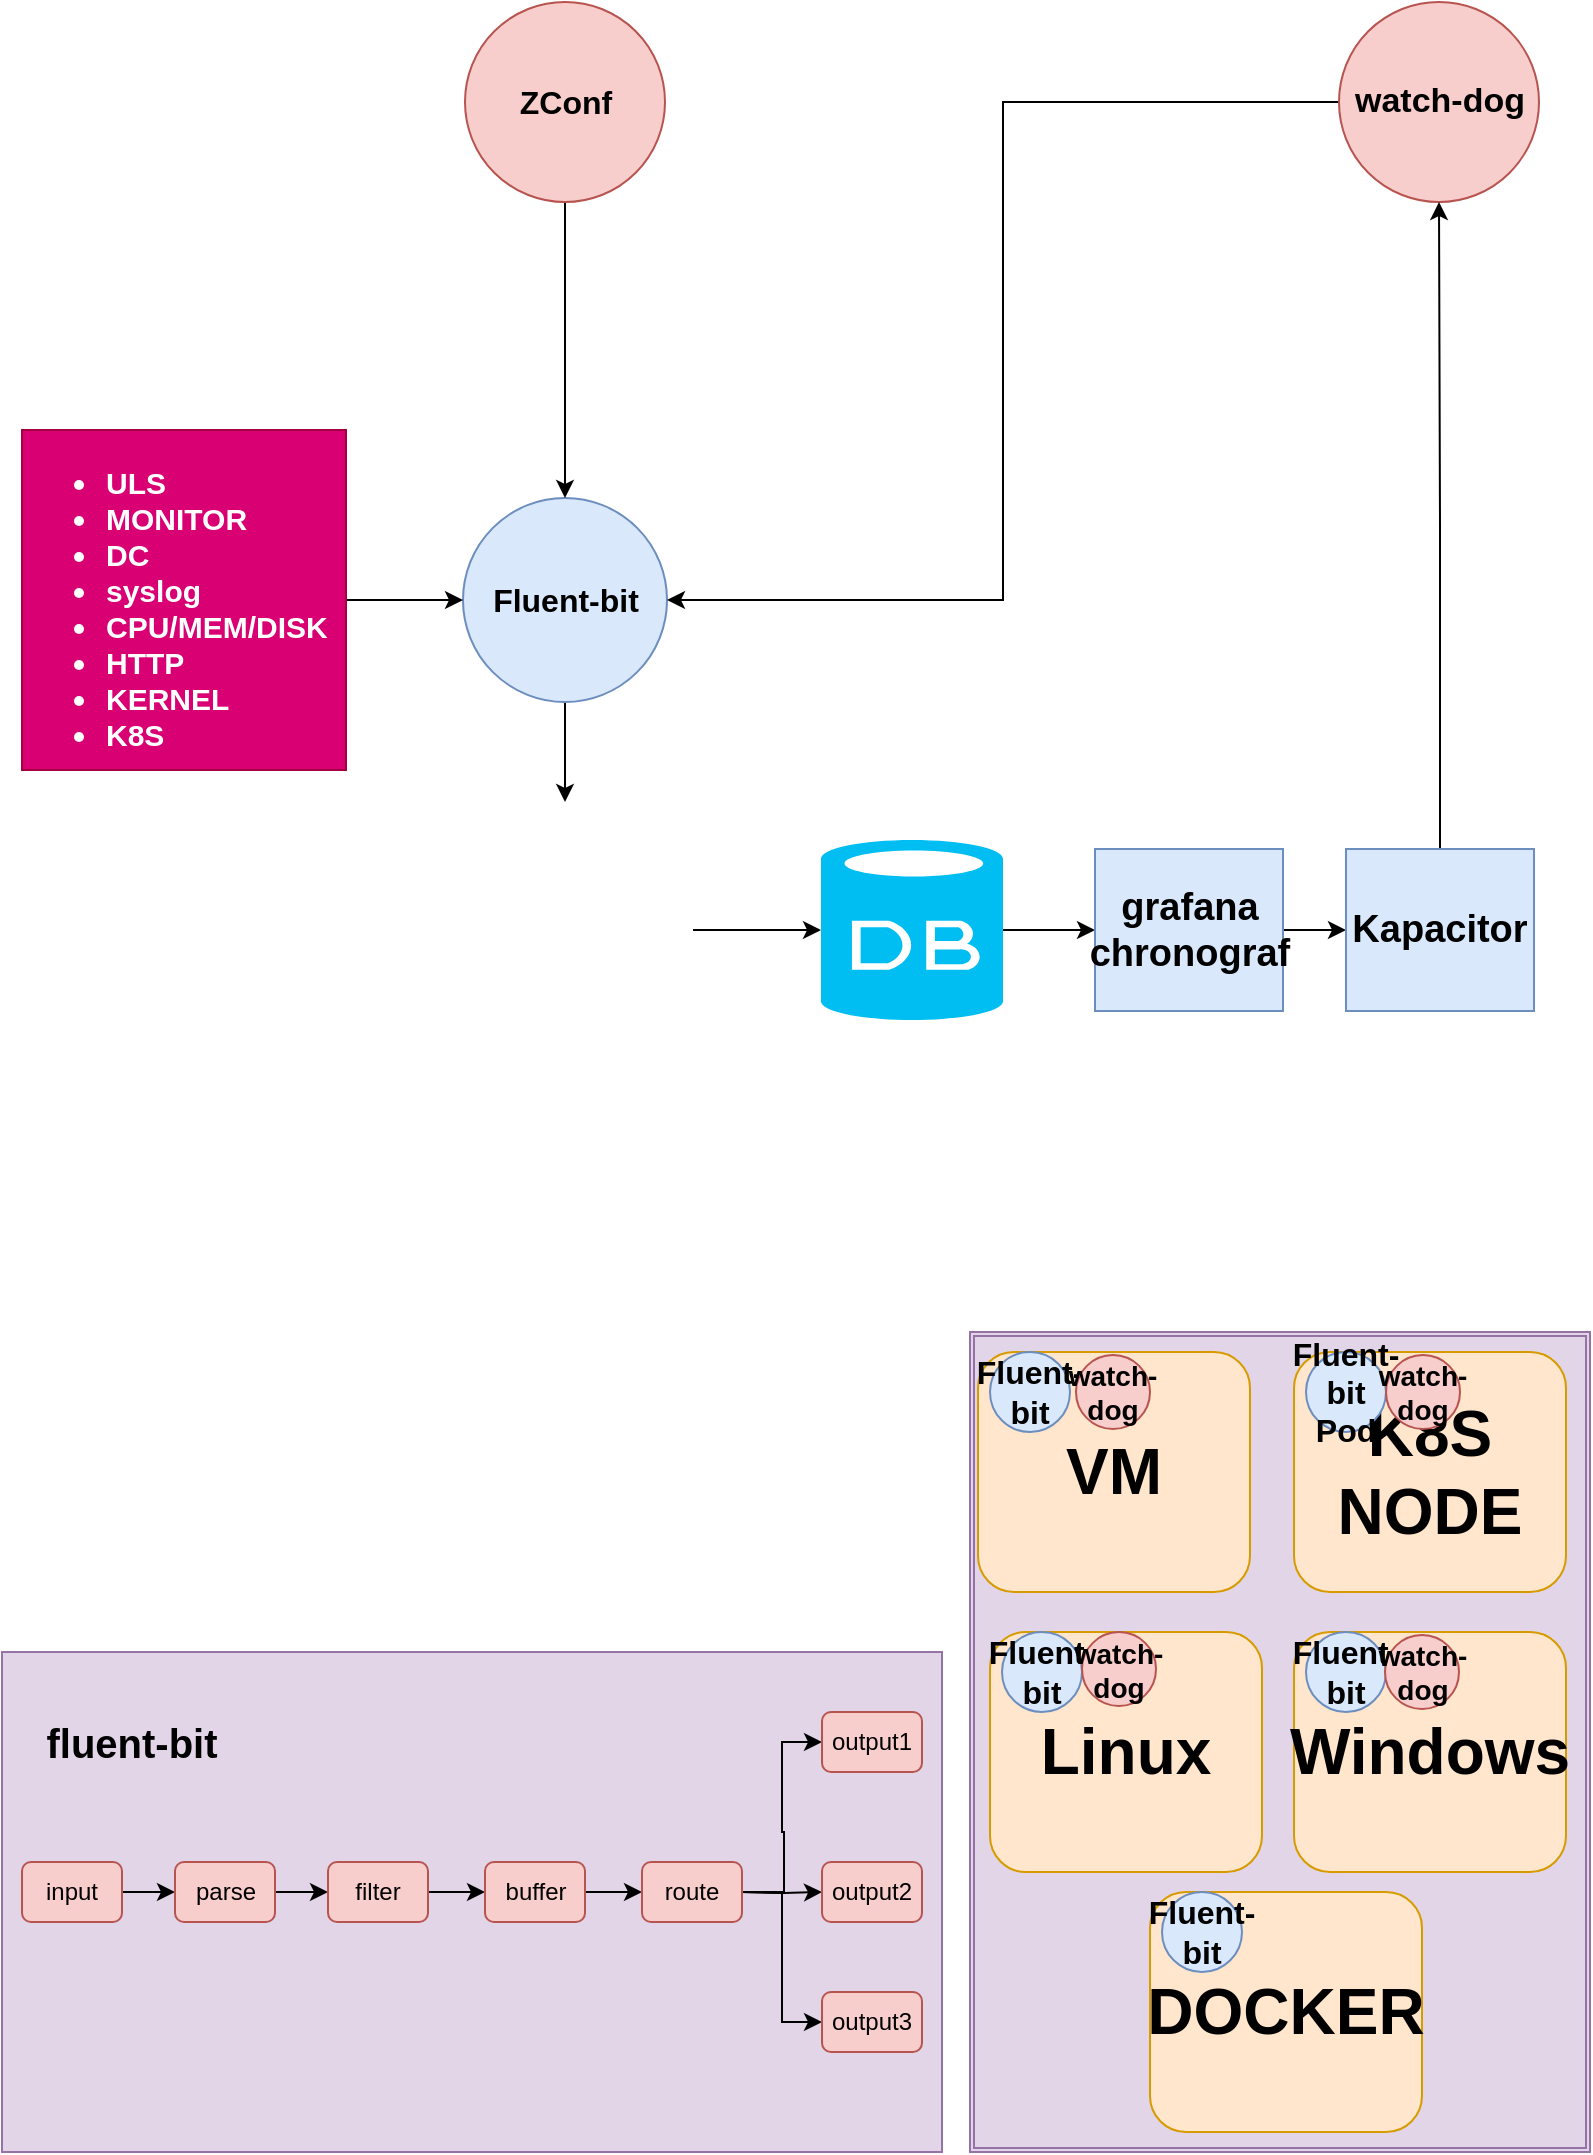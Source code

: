 <mxfile version="10.5.3" type="github"><diagram id="j2jiTDXL6wPrdQski3YU" name="Page-1"><mxGraphModel dx="1394" dy="764" grid="1" gridSize="10" guides="1" tooltips="1" connect="1" arrows="1" fold="1" page="1" pageScale="1" pageWidth="827" pageHeight="1169" math="0" shadow="0"><root><mxCell id="0"/><mxCell id="1" parent="0"/><mxCell id="vN4Pkr4Ei71GHaNhPRWM-37" value="" style="shape=ext;double=1;rounded=0;whiteSpace=wrap;html=1;fillColor=#e1d5e7;strokeColor=#9673a6;" vertex="1" parent="1"><mxGeometry x="500" y="715" width="310" height="410" as="geometry"/></mxCell><mxCell id="vN4Pkr4Ei71GHaNhPRWM-27" value="&lt;b&gt;&lt;font style=&quot;font-size: 32px&quot;&gt;VM&lt;/font&gt;&lt;/b&gt;" style="rounded=1;whiteSpace=wrap;html=1;fillColor=#ffe6cc;strokeColor=#d79b00;" vertex="1" parent="1"><mxGeometry x="504" y="725" width="136" height="120" as="geometry"/></mxCell><mxCell id="vN4Pkr4Ei71GHaNhPRWM-24" value="" style="rounded=0;whiteSpace=wrap;html=1;fillColor=#e1d5e7;strokeColor=#9673a6;" vertex="1" parent="1"><mxGeometry x="16" y="875" width="470" height="250" as="geometry"/></mxCell><mxCell id="vN4Pkr4Ei71GHaNhPRWM-19" style="edgeStyle=orthogonalEdgeStyle;rounded=0;orthogonalLoop=1;jettySize=auto;html=1;exitX=1;exitY=0.5;exitDx=0;exitDy=0;entryX=0;entryY=0.5;entryDx=0;entryDy=0;" edge="1" parent="1" source="vN4Pkr4Ei71GHaNhPRWM-1" target="vN4Pkr4Ei71GHaNhPRWM-2"><mxGeometry relative="1" as="geometry"/></mxCell><mxCell id="vN4Pkr4Ei71GHaNhPRWM-1" value="input" style="rounded=1;whiteSpace=wrap;html=1;fillColor=#f8cecc;strokeColor=#b85450;" vertex="1" parent="1"><mxGeometry x="26" y="980" width="50" height="30" as="geometry"/></mxCell><mxCell id="vN4Pkr4Ei71GHaNhPRWM-20" style="edgeStyle=orthogonalEdgeStyle;rounded=0;orthogonalLoop=1;jettySize=auto;html=1;exitX=1;exitY=0.5;exitDx=0;exitDy=0;entryX=0;entryY=0.5;entryDx=0;entryDy=0;" edge="1" parent="1" source="vN4Pkr4Ei71GHaNhPRWM-2" target="vN4Pkr4Ei71GHaNhPRWM-3"><mxGeometry relative="1" as="geometry"/></mxCell><mxCell id="vN4Pkr4Ei71GHaNhPRWM-2" value="parse" style="rounded=1;whiteSpace=wrap;html=1;fillColor=#f8cecc;strokeColor=#b85450;" vertex="1" parent="1"><mxGeometry x="102.5" y="980" width="50" height="30" as="geometry"/></mxCell><mxCell id="vN4Pkr4Ei71GHaNhPRWM-22" style="edgeStyle=orthogonalEdgeStyle;rounded=0;orthogonalLoop=1;jettySize=auto;html=1;exitX=1;exitY=0.5;exitDx=0;exitDy=0;entryX=0;entryY=0.5;entryDx=0;entryDy=0;" edge="1" parent="1" source="vN4Pkr4Ei71GHaNhPRWM-3" target="vN4Pkr4Ei71GHaNhPRWM-4"><mxGeometry relative="1" as="geometry"/></mxCell><mxCell id="vN4Pkr4Ei71GHaNhPRWM-3" value="filter" style="rounded=1;whiteSpace=wrap;html=1;fillColor=#f8cecc;strokeColor=#b85450;" vertex="1" parent="1"><mxGeometry x="179" y="980" width="50" height="30" as="geometry"/></mxCell><mxCell id="vN4Pkr4Ei71GHaNhPRWM-23" style="edgeStyle=orthogonalEdgeStyle;rounded=0;orthogonalLoop=1;jettySize=auto;html=1;exitX=1;exitY=0.5;exitDx=0;exitDy=0;entryX=0;entryY=0.5;entryDx=0;entryDy=0;" edge="1" parent="1" source="vN4Pkr4Ei71GHaNhPRWM-4" target="vN4Pkr4Ei71GHaNhPRWM-5"><mxGeometry relative="1" as="geometry"/></mxCell><mxCell id="vN4Pkr4Ei71GHaNhPRWM-4" value="buffer" style="rounded=1;whiteSpace=wrap;html=1;fillColor=#f8cecc;strokeColor=#b85450;" vertex="1" parent="1"><mxGeometry x="257.5" y="980" width="50" height="30" as="geometry"/></mxCell><mxCell id="vN4Pkr4Ei71GHaNhPRWM-10" value="" style="edgeStyle=orthogonalEdgeStyle;rounded=0;orthogonalLoop=1;jettySize=auto;html=1;" edge="1" parent="1" target="vN4Pkr4Ei71GHaNhPRWM-7"><mxGeometry relative="1" as="geometry"><mxPoint x="386" y="995" as="sourcePoint"/></mxGeometry></mxCell><mxCell id="vN4Pkr4Ei71GHaNhPRWM-11" style="edgeStyle=orthogonalEdgeStyle;rounded=0;orthogonalLoop=1;jettySize=auto;html=1;exitX=1;exitY=0.5;exitDx=0;exitDy=0;entryX=0;entryY=0.5;entryDx=0;entryDy=0;" edge="1" parent="1" target="vN4Pkr4Ei71GHaNhPRWM-8"><mxGeometry relative="1" as="geometry"><mxPoint x="386" y="995" as="sourcePoint"/></mxGeometry></mxCell><mxCell id="vN4Pkr4Ei71GHaNhPRWM-12" style="edgeStyle=orthogonalEdgeStyle;rounded=0;orthogonalLoop=1;jettySize=auto;html=1;exitX=1;exitY=0.5;exitDx=0;exitDy=0;entryX=0;entryY=0.5;entryDx=0;entryDy=0;exitPerimeter=0;" edge="1" parent="1" source="vN4Pkr4Ei71GHaNhPRWM-5" target="vN4Pkr4Ei71GHaNhPRWM-6"><mxGeometry relative="1" as="geometry"><mxPoint x="386" y="995" as="sourcePoint"/></mxGeometry></mxCell><mxCell id="vN4Pkr4Ei71GHaNhPRWM-5" value="route" style="rounded=1;whiteSpace=wrap;html=1;fillColor=#f8cecc;strokeColor=#b85450;" vertex="1" parent="1"><mxGeometry x="336" y="980" width="50" height="30" as="geometry"/></mxCell><mxCell id="vN4Pkr4Ei71GHaNhPRWM-6" value="output3" style="rounded=1;whiteSpace=wrap;html=1;fillColor=#f8cecc;strokeColor=#b85450;" vertex="1" parent="1"><mxGeometry x="426" y="1045" width="50" height="30" as="geometry"/></mxCell><mxCell id="vN4Pkr4Ei71GHaNhPRWM-7" value="output2" style="rounded=1;whiteSpace=wrap;html=1;fillColor=#f8cecc;strokeColor=#b85450;" vertex="1" parent="1"><mxGeometry x="426" y="980" width="50" height="30" as="geometry"/></mxCell><mxCell id="vN4Pkr4Ei71GHaNhPRWM-8" value="output1" style="rounded=1;whiteSpace=wrap;html=1;fillColor=#f8cecc;strokeColor=#b85450;" vertex="1" parent="1"><mxGeometry x="426" y="905" width="50" height="30" as="geometry"/></mxCell><mxCell id="vN4Pkr4Ei71GHaNhPRWM-25" value="&lt;b&gt;&lt;font style=&quot;font-size: 20px&quot;&gt;fluent-bit&lt;/font&gt;&lt;/b&gt;" style="text;html=1;strokeColor=none;fillColor=none;align=center;verticalAlign=middle;whiteSpace=wrap;rounded=0;" vertex="1" parent="1"><mxGeometry x="36" y="895" width="90" height="50" as="geometry"/></mxCell><mxCell id="vN4Pkr4Ei71GHaNhPRWM-26" value="&lt;b style=&quot;font-size: 16px&quot;&gt;Fluent-bit&lt;/b&gt;&lt;br&gt;" style="ellipse;whiteSpace=wrap;html=1;aspect=fixed;fillColor=#dae8fc;strokeColor=#6c8ebf;" vertex="1" parent="1"><mxGeometry x="510" y="725" width="40" height="40" as="geometry"/></mxCell><mxCell id="vN4Pkr4Ei71GHaNhPRWM-29" value="&lt;b&gt;&lt;font style=&quot;font-size: 32px&quot;&gt;K8S&lt;br&gt;NODE&lt;/font&gt;&lt;/b&gt;" style="rounded=1;whiteSpace=wrap;html=1;fillColor=#ffe6cc;strokeColor=#d79b00;" vertex="1" parent="1"><mxGeometry x="662" y="725" width="136" height="120" as="geometry"/></mxCell><mxCell id="vN4Pkr4Ei71GHaNhPRWM-30" value="&lt;font style=&quot;font-size: 16px&quot;&gt;&lt;b&gt;Fluent-&lt;font style=&quot;font-size: 16px&quot;&gt;bit&lt;br&gt;&lt;/font&gt;&lt;/b&gt;&lt;b&gt;&lt;font style=&quot;font-size: 16px&quot;&gt;Pod&lt;/font&gt;&lt;/b&gt;&lt;/font&gt;&lt;br&gt;" style="ellipse;whiteSpace=wrap;html=1;aspect=fixed;fillColor=#dae8fc;strokeColor=#6c8ebf;" vertex="1" parent="1"><mxGeometry x="668" y="725" width="40" height="40" as="geometry"/></mxCell><mxCell id="vN4Pkr4Ei71GHaNhPRWM-31" value="&lt;span style=&quot;font-size: 32px&quot;&gt;&lt;b&gt;DOCKER&lt;/b&gt;&lt;/span&gt;&lt;br&gt;" style="rounded=1;whiteSpace=wrap;html=1;fillColor=#ffe6cc;strokeColor=#d79b00;" vertex="1" parent="1"><mxGeometry x="590" y="995" width="136" height="120" as="geometry"/></mxCell><mxCell id="vN4Pkr4Ei71GHaNhPRWM-32" value="&lt;font style=&quot;font-size: 16px&quot;&gt;&lt;b&gt;Fluent-&lt;font style=&quot;font-size: 16px&quot;&gt;bit&lt;/font&gt;&lt;/b&gt;&lt;/font&gt;&lt;br&gt;" style="ellipse;whiteSpace=wrap;html=1;aspect=fixed;fillColor=#dae8fc;strokeColor=#6c8ebf;" vertex="1" parent="1"><mxGeometry x="596" y="995" width="40" height="40" as="geometry"/></mxCell><mxCell id="vN4Pkr4Ei71GHaNhPRWM-33" value="&lt;span style=&quot;font-size: 32px&quot;&gt;&lt;b&gt;Linux&lt;/b&gt;&lt;/span&gt;&lt;br&gt;" style="rounded=1;whiteSpace=wrap;html=1;fillColor=#ffe6cc;strokeColor=#d79b00;" vertex="1" parent="1"><mxGeometry x="510" y="865" width="136" height="120" as="geometry"/></mxCell><mxCell id="vN4Pkr4Ei71GHaNhPRWM-34" value="&lt;font style=&quot;font-size: 16px&quot;&gt;&lt;b&gt;Fluent-&lt;font style=&quot;font-size: 16px&quot;&gt;bit&lt;/font&gt;&lt;/b&gt;&lt;/font&gt;&lt;br&gt;" style="ellipse;whiteSpace=wrap;html=1;aspect=fixed;fillColor=#dae8fc;strokeColor=#6c8ebf;" vertex="1" parent="1"><mxGeometry x="516" y="865" width="40" height="40" as="geometry"/></mxCell><mxCell id="vN4Pkr4Ei71GHaNhPRWM-35" value="&lt;span style=&quot;font-size: 32px&quot;&gt;&lt;b&gt;Windows&lt;/b&gt;&lt;/span&gt;&lt;br&gt;" style="rounded=1;whiteSpace=wrap;html=1;fillColor=#ffe6cc;strokeColor=#d79b00;" vertex="1" parent="1"><mxGeometry x="662" y="865" width="136" height="120" as="geometry"/></mxCell><mxCell id="vN4Pkr4Ei71GHaNhPRWM-36" value="&lt;font style=&quot;font-size: 16px&quot;&gt;&lt;b&gt;Fluent-&lt;font style=&quot;font-size: 16px&quot;&gt;bit&lt;/font&gt;&lt;/b&gt;&lt;/font&gt;&lt;br&gt;" style="ellipse;whiteSpace=wrap;html=1;aspect=fixed;fillColor=#dae8fc;strokeColor=#6c8ebf;" vertex="1" parent="1"><mxGeometry x="668" y="865" width="40" height="40" as="geometry"/></mxCell><mxCell id="vN4Pkr4Ei71GHaNhPRWM-38" value="&lt;b&gt;&lt;font style=&quot;font-size: 14px&quot;&gt;watch-dog&lt;/font&gt;&lt;/b&gt;" style="ellipse;whiteSpace=wrap;html=1;aspect=fixed;fillColor=#f8cecc;strokeColor=#b85450;" vertex="1" parent="1"><mxGeometry x="553" y="726.5" width="37" height="37" as="geometry"/></mxCell><mxCell id="vN4Pkr4Ei71GHaNhPRWM-39" value="&lt;b&gt;&lt;font style=&quot;font-size: 14px&quot;&gt;watch-dog&lt;/font&gt;&lt;/b&gt;" style="ellipse;whiteSpace=wrap;html=1;aspect=fixed;fillColor=#f8cecc;strokeColor=#b85450;" vertex="1" parent="1"><mxGeometry x="708" y="726.5" width="37" height="37" as="geometry"/></mxCell><mxCell id="vN4Pkr4Ei71GHaNhPRWM-40" value="&lt;b&gt;&lt;font style=&quot;font-size: 14px&quot;&gt;watch-dog&lt;/font&gt;&lt;/b&gt;" style="ellipse;whiteSpace=wrap;html=1;aspect=fixed;fillColor=#f8cecc;strokeColor=#b85450;" vertex="1" parent="1"><mxGeometry x="556" y="865" width="37" height="37" as="geometry"/></mxCell><mxCell id="vN4Pkr4Ei71GHaNhPRWM-41" value="&lt;b&gt;&lt;font style=&quot;font-size: 14px&quot;&gt;watch-dog&lt;/font&gt;&lt;/b&gt;" style="ellipse;whiteSpace=wrap;html=1;aspect=fixed;fillColor=#f8cecc;strokeColor=#b85450;" vertex="1" parent="1"><mxGeometry x="707.5" y="866.5" width="37" height="37" as="geometry"/></mxCell><mxCell id="vN4Pkr4Ei71GHaNhPRWM-48" style="edgeStyle=orthogonalEdgeStyle;rounded=0;orthogonalLoop=1;jettySize=auto;html=1;" edge="1" parent="1" source="vN4Pkr4Ei71GHaNhPRWM-42" target="vN4Pkr4Ei71GHaNhPRWM-47"><mxGeometry relative="1" as="geometry"/></mxCell><mxCell id="vN4Pkr4Ei71GHaNhPRWM-42" value="&lt;b style=&quot;font-size: 16px&quot;&gt;Fluent-bit&lt;/b&gt;&lt;br&gt;" style="ellipse;whiteSpace=wrap;html=1;aspect=fixed;fillColor=#dae8fc;strokeColor=#6c8ebf;" vertex="1" parent="1"><mxGeometry x="246.5" y="298" width="102" height="102" as="geometry"/></mxCell><mxCell id="vN4Pkr4Ei71GHaNhPRWM-45" style="edgeStyle=orthogonalEdgeStyle;rounded=0;orthogonalLoop=1;jettySize=auto;html=1;entryX=0.5;entryY=0;entryDx=0;entryDy=0;" edge="1" parent="1" source="vN4Pkr4Ei71GHaNhPRWM-43" target="vN4Pkr4Ei71GHaNhPRWM-42"><mxGeometry relative="1" as="geometry"/></mxCell><mxCell id="vN4Pkr4Ei71GHaNhPRWM-43" value="&lt;span style=&quot;font-size: 16px&quot;&gt;&lt;b&gt;ZConf&lt;/b&gt;&lt;/span&gt;" style="ellipse;whiteSpace=wrap;html=1;aspect=fixed;fillColor=#f8cecc;strokeColor=#b85450;" vertex="1" parent="1"><mxGeometry x="247.5" y="50" width="100" height="100" as="geometry"/></mxCell><mxCell id="vN4Pkr4Ei71GHaNhPRWM-46" style="edgeStyle=orthogonalEdgeStyle;rounded=0;orthogonalLoop=1;jettySize=auto;html=1;entryX=1;entryY=0.5;entryDx=0;entryDy=0;" edge="1" parent="1" source="vN4Pkr4Ei71GHaNhPRWM-44" target="vN4Pkr4Ei71GHaNhPRWM-42"><mxGeometry relative="1" as="geometry"/></mxCell><mxCell id="vN4Pkr4Ei71GHaNhPRWM-44" value="&lt;b&gt;&lt;font style=&quot;font-size: 17px&quot;&gt;watch-dog&lt;/font&gt;&lt;/b&gt;" style="ellipse;whiteSpace=wrap;html=1;aspect=fixed;fillColor=#f8cecc;strokeColor=#b85450;" vertex="1" parent="1"><mxGeometry x="684.5" y="50" width="100" height="100" as="geometry"/></mxCell><mxCell id="vN4Pkr4Ei71GHaNhPRWM-50" style="edgeStyle=orthogonalEdgeStyle;rounded=0;orthogonalLoop=1;jettySize=auto;html=1;" edge="1" parent="1" source="vN4Pkr4Ei71GHaNhPRWM-47" target="vN4Pkr4Ei71GHaNhPRWM-49"><mxGeometry relative="1" as="geometry"/></mxCell><mxCell id="vN4Pkr4Ei71GHaNhPRWM-47" value="" style="shape=image;html=1;verticalAlign=top;verticalLabelPosition=bottom;labelBackgroundColor=#ffffff;imageAspect=0;aspect=fixed;image=https://cdn2.iconfinder.com/data/icons/ios-7-icons/50/message-128.png" vertex="1" parent="1"><mxGeometry x="233.5" y="450" width="128" height="128" as="geometry"/></mxCell><mxCell id="vN4Pkr4Ei71GHaNhPRWM-52" style="edgeStyle=orthogonalEdgeStyle;rounded=0;orthogonalLoop=1;jettySize=auto;html=1;entryX=0;entryY=0.5;entryDx=0;entryDy=0;" edge="1" parent="1" source="vN4Pkr4Ei71GHaNhPRWM-49" target="vN4Pkr4Ei71GHaNhPRWM-51"><mxGeometry relative="1" as="geometry"/></mxCell><mxCell id="vN4Pkr4Ei71GHaNhPRWM-49" value="" style="verticalLabelPosition=bottom;html=1;verticalAlign=top;align=center;strokeColor=none;fillColor=#00BEF2;shape=mxgraph.azure.database;" vertex="1" parent="1"><mxGeometry x="425.5" y="469" width="91" height="90" as="geometry"/></mxCell><mxCell id="vN4Pkr4Ei71GHaNhPRWM-54" style="edgeStyle=orthogonalEdgeStyle;rounded=0;orthogonalLoop=1;jettySize=auto;html=1;entryX=0;entryY=0.5;entryDx=0;entryDy=0;" edge="1" parent="1" source="vN4Pkr4Ei71GHaNhPRWM-51" target="vN4Pkr4Ei71GHaNhPRWM-53"><mxGeometry relative="1" as="geometry"/></mxCell><mxCell id="vN4Pkr4Ei71GHaNhPRWM-51" value="&lt;b style=&quot;font-size: 19px&quot;&gt;grafana&lt;br&gt;chronograf&lt;/b&gt;&lt;br&gt;" style="rounded=0;whiteSpace=wrap;html=1;fillColor=#dae8fc;strokeColor=#6c8ebf;" vertex="1" parent="1"><mxGeometry x="562.5" y="473.5" width="94" height="81" as="geometry"/></mxCell><mxCell id="vN4Pkr4Ei71GHaNhPRWM-68" style="edgeStyle=orthogonalEdgeStyle;rounded=0;orthogonalLoop=1;jettySize=auto;html=1;" edge="1" parent="1" source="vN4Pkr4Ei71GHaNhPRWM-53" target="vN4Pkr4Ei71GHaNhPRWM-44"><mxGeometry relative="1" as="geometry"><mxPoint x="749.5" y="210" as="targetPoint"/></mxGeometry></mxCell><mxCell id="vN4Pkr4Ei71GHaNhPRWM-53" value="&lt;span style=&quot;font-size: 19px&quot;&gt;&lt;b&gt;Kapacitor&lt;/b&gt;&lt;/span&gt;&lt;br&gt;" style="rounded=0;whiteSpace=wrap;html=1;fillColor=#dae8fc;strokeColor=#6c8ebf;" vertex="1" parent="1"><mxGeometry x="688" y="473.5" width="94" height="81" as="geometry"/></mxCell><mxCell id="vN4Pkr4Ei71GHaNhPRWM-67" style="edgeStyle=orthogonalEdgeStyle;rounded=0;orthogonalLoop=1;jettySize=auto;html=1;entryX=0;entryY=0.5;entryDx=0;entryDy=0;" edge="1" parent="1" source="vN4Pkr4Ei71GHaNhPRWM-66" target="vN4Pkr4Ei71GHaNhPRWM-42"><mxGeometry relative="1" as="geometry"/></mxCell><mxCell id="vN4Pkr4Ei71GHaNhPRWM-66" value="&lt;ul style=&quot;font-size: 15px&quot;&gt;&lt;li&gt;&lt;b&gt;ULS&lt;/b&gt;&lt;/li&gt;&lt;li&gt;&lt;b&gt;MONITOR&lt;/b&gt;&lt;/li&gt;&lt;li&gt;&lt;b&gt;DC&lt;/b&gt;&lt;/li&gt;&lt;li&gt;&lt;b&gt;syslog&lt;/b&gt;&lt;/li&gt;&lt;li&gt;&lt;b&gt;CPU/MEM/DISK&lt;/b&gt;&lt;/li&gt;&lt;li&gt;&lt;b&gt;HTTP&lt;/b&gt;&lt;/li&gt;&lt;li&gt;&lt;b&gt;KERNEL&lt;/b&gt;&lt;/li&gt;&lt;li&gt;&lt;b&gt;K8S&lt;/b&gt;&lt;/li&gt;&lt;li&gt;&lt;br&gt;&lt;/li&gt;&lt;/ul&gt;" style="text;strokeColor=#A50040;fillColor=#d80073;html=1;whiteSpace=wrap;verticalAlign=middle;overflow=hidden;fontColor=#ffffff;" vertex="1" parent="1"><mxGeometry x="26" y="264" width="162" height="170" as="geometry"/></mxCell></root></mxGraphModel></diagram></mxfile>